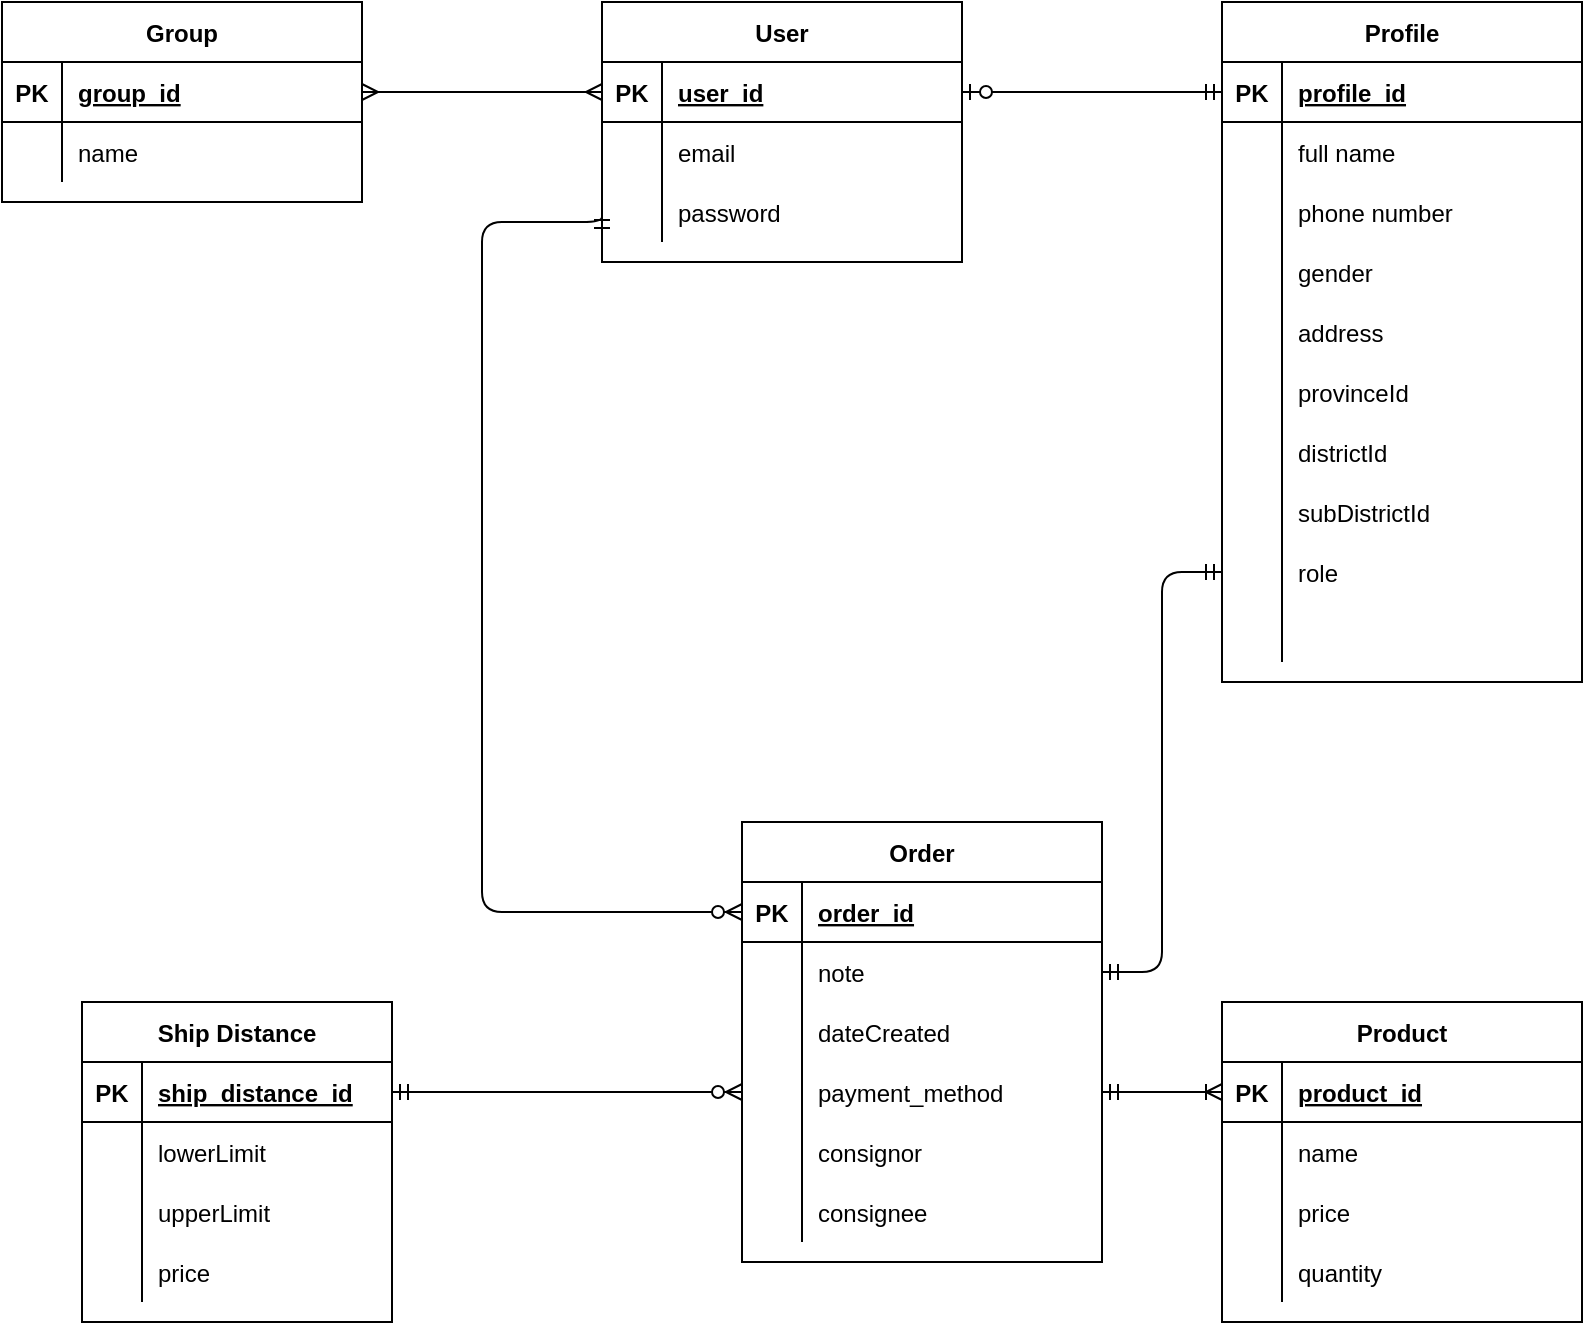 <mxfile>
    <diagram id="7l2cbzdyTOywMcM0QR9X" name="Page-1">
        <mxGraphModel dx="940" dy="1688" grid="1" gridSize="10" guides="1" tooltips="1" connect="1" arrows="1" fold="1" page="1" pageScale="1" pageWidth="850" pageHeight="1100" math="0" shadow="0">
            <root>
                <mxCell id="0"/>
                <mxCell id="1" parent="0"/>
                <mxCell id="J8USRTI2Wq8IftYAg_nt-1" value="User" style="shape=table;startSize=30;container=1;collapsible=1;childLayout=tableLayout;fixedRows=1;rowLines=0;fontStyle=1;align=center;resizeLast=1;" parent="1" vertex="1">
                    <mxGeometry x="350" y="-70" width="180" height="130" as="geometry"/>
                </mxCell>
                <mxCell id="J8USRTI2Wq8IftYAg_nt-2" value="" style="shape=partialRectangle;collapsible=0;dropTarget=0;pointerEvents=0;fillColor=none;top=0;left=0;bottom=1;right=0;points=[[0,0.5],[1,0.5]];portConstraint=eastwest;" parent="J8USRTI2Wq8IftYAg_nt-1" vertex="1">
                    <mxGeometry y="30" width="180" height="30" as="geometry"/>
                </mxCell>
                <mxCell id="J8USRTI2Wq8IftYAg_nt-3" value="PK" style="shape=partialRectangle;connectable=0;fillColor=none;top=0;left=0;bottom=0;right=0;fontStyle=1;overflow=hidden;" parent="J8USRTI2Wq8IftYAg_nt-2" vertex="1">
                    <mxGeometry width="30" height="30" as="geometry"/>
                </mxCell>
                <mxCell id="J8USRTI2Wq8IftYAg_nt-4" value="user_id" style="shape=partialRectangle;connectable=0;fillColor=none;top=0;left=0;bottom=0;right=0;align=left;spacingLeft=6;fontStyle=5;overflow=hidden;" parent="J8USRTI2Wq8IftYAg_nt-2" vertex="1">
                    <mxGeometry x="30" width="150" height="30" as="geometry"/>
                </mxCell>
                <mxCell id="J8USRTI2Wq8IftYAg_nt-5" value="" style="shape=partialRectangle;collapsible=0;dropTarget=0;pointerEvents=0;fillColor=none;top=0;left=0;bottom=0;right=0;points=[[0,0.5],[1,0.5]];portConstraint=eastwest;" parent="J8USRTI2Wq8IftYAg_nt-1" vertex="1">
                    <mxGeometry y="60" width="180" height="30" as="geometry"/>
                </mxCell>
                <mxCell id="J8USRTI2Wq8IftYAg_nt-6" value="" style="shape=partialRectangle;connectable=0;fillColor=none;top=0;left=0;bottom=0;right=0;editable=1;overflow=hidden;" parent="J8USRTI2Wq8IftYAg_nt-5" vertex="1">
                    <mxGeometry width="30" height="30" as="geometry"/>
                </mxCell>
                <mxCell id="J8USRTI2Wq8IftYAg_nt-7" value="email" style="shape=partialRectangle;connectable=0;fillColor=none;top=0;left=0;bottom=0;right=0;align=left;spacingLeft=6;overflow=hidden;" parent="J8USRTI2Wq8IftYAg_nt-5" vertex="1">
                    <mxGeometry x="30" width="150" height="30" as="geometry"/>
                </mxCell>
                <mxCell id="J8USRTI2Wq8IftYAg_nt-8" value="" style="shape=partialRectangle;collapsible=0;dropTarget=0;pointerEvents=0;fillColor=none;top=0;left=0;bottom=0;right=0;points=[[0,0.5],[1,0.5]];portConstraint=eastwest;" parent="J8USRTI2Wq8IftYAg_nt-1" vertex="1">
                    <mxGeometry y="90" width="180" height="30" as="geometry"/>
                </mxCell>
                <mxCell id="J8USRTI2Wq8IftYAg_nt-9" value="" style="shape=partialRectangle;connectable=0;fillColor=none;top=0;left=0;bottom=0;right=0;editable=1;overflow=hidden;" parent="J8USRTI2Wq8IftYAg_nt-8" vertex="1">
                    <mxGeometry width="30" height="30" as="geometry"/>
                </mxCell>
                <mxCell id="J8USRTI2Wq8IftYAg_nt-10" value="password" style="shape=partialRectangle;connectable=0;fillColor=none;top=0;left=0;bottom=0;right=0;align=left;spacingLeft=6;overflow=hidden;" parent="J8USRTI2Wq8IftYAg_nt-8" vertex="1">
                    <mxGeometry x="30" width="150" height="30" as="geometry"/>
                </mxCell>
                <mxCell id="J8USRTI2Wq8IftYAg_nt-14" value="Profile" style="shape=table;startSize=30;container=1;collapsible=1;childLayout=tableLayout;fixedRows=1;rowLines=0;fontStyle=1;align=center;resizeLast=1;" parent="1" vertex="1">
                    <mxGeometry x="660" y="-70" width="180" height="340" as="geometry"/>
                </mxCell>
                <mxCell id="J8USRTI2Wq8IftYAg_nt-15" value="" style="shape=partialRectangle;collapsible=0;dropTarget=0;pointerEvents=0;fillColor=none;top=0;left=0;bottom=1;right=0;points=[[0,0.5],[1,0.5]];portConstraint=eastwest;" parent="J8USRTI2Wq8IftYAg_nt-14" vertex="1">
                    <mxGeometry y="30" width="180" height="30" as="geometry"/>
                </mxCell>
                <mxCell id="J8USRTI2Wq8IftYAg_nt-16" value="PK" style="shape=partialRectangle;connectable=0;fillColor=none;top=0;left=0;bottom=0;right=0;fontStyle=1;overflow=hidden;" parent="J8USRTI2Wq8IftYAg_nt-15" vertex="1">
                    <mxGeometry width="30" height="30" as="geometry"/>
                </mxCell>
                <mxCell id="J8USRTI2Wq8IftYAg_nt-17" value="profile_id" style="shape=partialRectangle;connectable=0;fillColor=none;top=0;left=0;bottom=0;right=0;align=left;spacingLeft=6;fontStyle=5;overflow=hidden;" parent="J8USRTI2Wq8IftYAg_nt-15" vertex="1">
                    <mxGeometry x="30" width="150" height="30" as="geometry"/>
                </mxCell>
                <mxCell id="J8USRTI2Wq8IftYAg_nt-21" value="" style="shape=partialRectangle;collapsible=0;dropTarget=0;pointerEvents=0;fillColor=none;top=0;left=0;bottom=0;right=0;points=[[0,0.5],[1,0.5]];portConstraint=eastwest;" parent="J8USRTI2Wq8IftYAg_nt-14" vertex="1">
                    <mxGeometry y="60" width="180" height="30" as="geometry"/>
                </mxCell>
                <mxCell id="J8USRTI2Wq8IftYAg_nt-22" value="" style="shape=partialRectangle;connectable=0;fillColor=none;top=0;left=0;bottom=0;right=0;editable=1;overflow=hidden;" parent="J8USRTI2Wq8IftYAg_nt-21" vertex="1">
                    <mxGeometry width="30" height="30" as="geometry"/>
                </mxCell>
                <mxCell id="J8USRTI2Wq8IftYAg_nt-23" value="full name" style="shape=partialRectangle;connectable=0;fillColor=none;top=0;left=0;bottom=0;right=0;align=left;spacingLeft=6;overflow=hidden;" parent="J8USRTI2Wq8IftYAg_nt-21" vertex="1">
                    <mxGeometry x="30" width="150" height="30" as="geometry"/>
                </mxCell>
                <mxCell id="J8USRTI2Wq8IftYAg_nt-24" value="" style="shape=partialRectangle;collapsible=0;dropTarget=0;pointerEvents=0;fillColor=none;top=0;left=0;bottom=0;right=0;points=[[0,0.5],[1,0.5]];portConstraint=eastwest;" parent="J8USRTI2Wq8IftYAg_nt-14" vertex="1">
                    <mxGeometry y="90" width="180" height="30" as="geometry"/>
                </mxCell>
                <mxCell id="J8USRTI2Wq8IftYAg_nt-25" value="" style="shape=partialRectangle;connectable=0;fillColor=none;top=0;left=0;bottom=0;right=0;editable=1;overflow=hidden;" parent="J8USRTI2Wq8IftYAg_nt-24" vertex="1">
                    <mxGeometry width="30" height="30" as="geometry"/>
                </mxCell>
                <mxCell id="J8USRTI2Wq8IftYAg_nt-26" value="phone number" style="shape=partialRectangle;connectable=0;fillColor=none;top=0;left=0;bottom=0;right=0;align=left;spacingLeft=6;overflow=hidden;" parent="J8USRTI2Wq8IftYAg_nt-24" vertex="1">
                    <mxGeometry x="30" width="150" height="30" as="geometry"/>
                </mxCell>
                <mxCell id="2" style="shape=partialRectangle;collapsible=0;dropTarget=0;pointerEvents=0;fillColor=none;top=0;left=0;bottom=0;right=0;points=[[0,0.5],[1,0.5]];portConstraint=eastwest;" parent="J8USRTI2Wq8IftYAg_nt-14" vertex="1">
                    <mxGeometry y="120" width="180" height="30" as="geometry"/>
                </mxCell>
                <mxCell id="3" style="shape=partialRectangle;connectable=0;fillColor=none;top=0;left=0;bottom=0;right=0;editable=1;overflow=hidden;" parent="2" vertex="1">
                    <mxGeometry width="30" height="30" as="geometry"/>
                </mxCell>
                <mxCell id="4" value="gender" style="shape=partialRectangle;connectable=0;fillColor=none;top=0;left=0;bottom=0;right=0;align=left;spacingLeft=6;overflow=hidden;" parent="2" vertex="1">
                    <mxGeometry x="30" width="150" height="30" as="geometry"/>
                </mxCell>
                <mxCell id="5" style="shape=partialRectangle;collapsible=0;dropTarget=0;pointerEvents=0;fillColor=none;top=0;left=0;bottom=0;right=0;points=[[0,0.5],[1,0.5]];portConstraint=eastwest;" parent="J8USRTI2Wq8IftYAg_nt-14" vertex="1">
                    <mxGeometry y="150" width="180" height="30" as="geometry"/>
                </mxCell>
                <mxCell id="6" style="shape=partialRectangle;connectable=0;fillColor=none;top=0;left=0;bottom=0;right=0;editable=1;overflow=hidden;" parent="5" vertex="1">
                    <mxGeometry width="30" height="30" as="geometry"/>
                </mxCell>
                <mxCell id="7" value="address" style="shape=partialRectangle;connectable=0;fillColor=none;top=0;left=0;bottom=0;right=0;align=left;spacingLeft=6;overflow=hidden;" parent="5" vertex="1">
                    <mxGeometry x="30" width="150" height="30" as="geometry"/>
                </mxCell>
                <mxCell id="8" style="shape=partialRectangle;collapsible=0;dropTarget=0;pointerEvents=0;fillColor=none;top=0;left=0;bottom=0;right=0;points=[[0,0.5],[1,0.5]];portConstraint=eastwest;" parent="J8USRTI2Wq8IftYAg_nt-14" vertex="1">
                    <mxGeometry y="180" width="180" height="30" as="geometry"/>
                </mxCell>
                <mxCell id="9" style="shape=partialRectangle;connectable=0;fillColor=none;top=0;left=0;bottom=0;right=0;editable=1;overflow=hidden;" parent="8" vertex="1">
                    <mxGeometry width="30" height="30" as="geometry"/>
                </mxCell>
                <mxCell id="10" value="provinceId" style="shape=partialRectangle;connectable=0;fillColor=none;top=0;left=0;bottom=0;right=0;align=left;spacingLeft=6;overflow=hidden;" parent="8" vertex="1">
                    <mxGeometry x="30" width="150" height="30" as="geometry"/>
                </mxCell>
                <mxCell id="11" style="shape=partialRectangle;collapsible=0;dropTarget=0;pointerEvents=0;fillColor=none;top=0;left=0;bottom=0;right=0;points=[[0,0.5],[1,0.5]];portConstraint=eastwest;" parent="J8USRTI2Wq8IftYAg_nt-14" vertex="1">
                    <mxGeometry y="210" width="180" height="30" as="geometry"/>
                </mxCell>
                <mxCell id="12" style="shape=partialRectangle;connectable=0;fillColor=none;top=0;left=0;bottom=0;right=0;editable=1;overflow=hidden;" parent="11" vertex="1">
                    <mxGeometry width="30" height="30" as="geometry"/>
                </mxCell>
                <mxCell id="13" value="districtId" style="shape=partialRectangle;connectable=0;fillColor=none;top=0;left=0;bottom=0;right=0;align=left;spacingLeft=6;overflow=hidden;" parent="11" vertex="1">
                    <mxGeometry x="30" width="150" height="30" as="geometry"/>
                </mxCell>
                <mxCell id="14" style="shape=partialRectangle;collapsible=0;dropTarget=0;pointerEvents=0;fillColor=none;top=0;left=0;bottom=0;right=0;points=[[0,0.5],[1,0.5]];portConstraint=eastwest;" parent="J8USRTI2Wq8IftYAg_nt-14" vertex="1">
                    <mxGeometry y="240" width="180" height="30" as="geometry"/>
                </mxCell>
                <mxCell id="15" style="shape=partialRectangle;connectable=0;fillColor=none;top=0;left=0;bottom=0;right=0;editable=1;overflow=hidden;" parent="14" vertex="1">
                    <mxGeometry width="30" height="30" as="geometry"/>
                </mxCell>
                <mxCell id="16" value="subDistrictId" style="shape=partialRectangle;connectable=0;fillColor=none;top=0;left=0;bottom=0;right=0;align=left;spacingLeft=6;overflow=hidden;" parent="14" vertex="1">
                    <mxGeometry x="30" width="150" height="30" as="geometry"/>
                </mxCell>
                <mxCell id="30" style="shape=partialRectangle;collapsible=0;dropTarget=0;pointerEvents=0;fillColor=none;top=0;left=0;bottom=0;right=0;points=[[0,0.5],[1,0.5]];portConstraint=eastwest;" parent="J8USRTI2Wq8IftYAg_nt-14" vertex="1">
                    <mxGeometry y="270" width="180" height="30" as="geometry"/>
                </mxCell>
                <mxCell id="31" style="shape=partialRectangle;connectable=0;fillColor=none;top=0;left=0;bottom=0;right=0;editable=1;overflow=hidden;" parent="30" vertex="1">
                    <mxGeometry width="30" height="30" as="geometry"/>
                </mxCell>
                <mxCell id="32" value="role" style="shape=partialRectangle;connectable=0;fillColor=none;top=0;left=0;bottom=0;right=0;align=left;spacingLeft=6;overflow=hidden;" parent="30" vertex="1">
                    <mxGeometry x="30" width="150" height="30" as="geometry"/>
                </mxCell>
                <mxCell id="44" style="shape=partialRectangle;collapsible=0;dropTarget=0;pointerEvents=0;fillColor=none;top=0;left=0;bottom=0;right=0;points=[[0,0.5],[1,0.5]];portConstraint=eastwest;" vertex="1" parent="J8USRTI2Wq8IftYAg_nt-14">
                    <mxGeometry y="300" width="180" height="30" as="geometry"/>
                </mxCell>
                <mxCell id="45" style="shape=partialRectangle;connectable=0;fillColor=none;top=0;left=0;bottom=0;right=0;editable=1;overflow=hidden;" vertex="1" parent="44">
                    <mxGeometry width="30" height="30" as="geometry"/>
                </mxCell>
                <mxCell id="46" style="shape=partialRectangle;connectable=0;fillColor=none;top=0;left=0;bottom=0;right=0;align=left;spacingLeft=6;overflow=hidden;" vertex="1" parent="44">
                    <mxGeometry x="30" width="150" height="30" as="geometry"/>
                </mxCell>
                <mxCell id="J8USRTI2Wq8IftYAg_nt-31" value="Group" style="shape=table;startSize=30;container=1;collapsible=1;childLayout=tableLayout;fixedRows=1;rowLines=0;fontStyle=1;align=center;resizeLast=1;" parent="1" vertex="1">
                    <mxGeometry x="50" y="-70" width="180" height="100" as="geometry"/>
                </mxCell>
                <mxCell id="J8USRTI2Wq8IftYAg_nt-32" value="" style="shape=partialRectangle;collapsible=0;dropTarget=0;pointerEvents=0;fillColor=none;top=0;left=0;bottom=1;right=0;points=[[0,0.5],[1,0.5]];portConstraint=eastwest;" parent="J8USRTI2Wq8IftYAg_nt-31" vertex="1">
                    <mxGeometry y="30" width="180" height="30" as="geometry"/>
                </mxCell>
                <mxCell id="J8USRTI2Wq8IftYAg_nt-33" value="PK" style="shape=partialRectangle;connectable=0;fillColor=none;top=0;left=0;bottom=0;right=0;fontStyle=1;overflow=hidden;" parent="J8USRTI2Wq8IftYAg_nt-32" vertex="1">
                    <mxGeometry width="30" height="30" as="geometry"/>
                </mxCell>
                <mxCell id="J8USRTI2Wq8IftYAg_nt-34" value="group_id" style="shape=partialRectangle;connectable=0;fillColor=none;top=0;left=0;bottom=0;right=0;align=left;spacingLeft=6;fontStyle=5;overflow=hidden;" parent="J8USRTI2Wq8IftYAg_nt-32" vertex="1">
                    <mxGeometry x="30" width="150" height="30" as="geometry"/>
                </mxCell>
                <mxCell id="J8USRTI2Wq8IftYAg_nt-35" value="" style="shape=partialRectangle;collapsible=0;dropTarget=0;pointerEvents=0;fillColor=none;top=0;left=0;bottom=0;right=0;points=[[0,0.5],[1,0.5]];portConstraint=eastwest;" parent="J8USRTI2Wq8IftYAg_nt-31" vertex="1">
                    <mxGeometry y="60" width="180" height="30" as="geometry"/>
                </mxCell>
                <mxCell id="J8USRTI2Wq8IftYAg_nt-36" value="" style="shape=partialRectangle;connectable=0;fillColor=none;top=0;left=0;bottom=0;right=0;editable=1;overflow=hidden;" parent="J8USRTI2Wq8IftYAg_nt-35" vertex="1">
                    <mxGeometry width="30" height="30" as="geometry"/>
                </mxCell>
                <mxCell id="J8USRTI2Wq8IftYAg_nt-37" value="name" style="shape=partialRectangle;connectable=0;fillColor=none;top=0;left=0;bottom=0;right=0;align=left;spacingLeft=6;overflow=hidden;" parent="J8USRTI2Wq8IftYAg_nt-35" vertex="1">
                    <mxGeometry x="30" width="150" height="30" as="geometry"/>
                </mxCell>
                <mxCell id="J8USRTI2Wq8IftYAg_nt-44" value="" style="edgeStyle=orthogonalEdgeStyle;fontSize=12;html=1;endArrow=ERmany;startArrow=ERmany;entryX=1;entryY=0.5;entryDx=0;entryDy=0;" parent="1" source="J8USRTI2Wq8IftYAg_nt-2" target="J8USRTI2Wq8IftYAg_nt-32" edge="1">
                    <mxGeometry width="100" height="100" relative="1" as="geometry">
                        <mxPoint x="360" y="450" as="sourcePoint"/>
                        <mxPoint x="460" y="350" as="targetPoint"/>
                    </mxGeometry>
                </mxCell>
                <mxCell id="J8USRTI2Wq8IftYAg_nt-45" value="Order" style="shape=table;startSize=30;container=1;collapsible=1;childLayout=tableLayout;fixedRows=1;rowLines=0;fontStyle=1;align=center;resizeLast=1;" parent="1" vertex="1">
                    <mxGeometry x="420" y="340" width="180" height="220" as="geometry"/>
                </mxCell>
                <mxCell id="J8USRTI2Wq8IftYAg_nt-46" value="" style="shape=partialRectangle;collapsible=0;dropTarget=0;pointerEvents=0;fillColor=none;top=0;left=0;bottom=1;right=0;points=[[0,0.5],[1,0.5]];portConstraint=eastwest;" parent="J8USRTI2Wq8IftYAg_nt-45" vertex="1">
                    <mxGeometry y="30" width="180" height="30" as="geometry"/>
                </mxCell>
                <mxCell id="J8USRTI2Wq8IftYAg_nt-47" value="PK" style="shape=partialRectangle;connectable=0;fillColor=none;top=0;left=0;bottom=0;right=0;fontStyle=1;overflow=hidden;" parent="J8USRTI2Wq8IftYAg_nt-46" vertex="1">
                    <mxGeometry width="30" height="30" as="geometry"/>
                </mxCell>
                <mxCell id="J8USRTI2Wq8IftYAg_nt-48" value="order_id" style="shape=partialRectangle;connectable=0;fillColor=none;top=0;left=0;bottom=0;right=0;align=left;spacingLeft=6;fontStyle=5;overflow=hidden;" parent="J8USRTI2Wq8IftYAg_nt-46" vertex="1">
                    <mxGeometry x="30" width="150" height="30" as="geometry"/>
                </mxCell>
                <mxCell id="eeBoeT-1yb_BGTOkNaQ4-5" style="shape=partialRectangle;collapsible=0;dropTarget=0;pointerEvents=0;fillColor=none;top=0;left=0;bottom=0;right=0;points=[[0,0.5],[1,0.5]];portConstraint=eastwest;" parent="J8USRTI2Wq8IftYAg_nt-45" vertex="1">
                    <mxGeometry y="60" width="180" height="30" as="geometry"/>
                </mxCell>
                <mxCell id="eeBoeT-1yb_BGTOkNaQ4-6" style="shape=partialRectangle;connectable=0;fillColor=none;top=0;left=0;bottom=0;right=0;editable=1;overflow=hidden;" parent="eeBoeT-1yb_BGTOkNaQ4-5" vertex="1">
                    <mxGeometry width="30" height="30" as="geometry"/>
                </mxCell>
                <mxCell id="eeBoeT-1yb_BGTOkNaQ4-7" value="note" style="shape=partialRectangle;connectable=0;fillColor=none;top=0;left=0;bottom=0;right=0;align=left;spacingLeft=6;overflow=hidden;" parent="eeBoeT-1yb_BGTOkNaQ4-5" vertex="1">
                    <mxGeometry x="30" width="150" height="30" as="geometry"/>
                </mxCell>
                <mxCell id="J8USRTI2Wq8IftYAg_nt-109" style="shape=partialRectangle;collapsible=0;dropTarget=0;pointerEvents=0;fillColor=none;top=0;left=0;bottom=0;right=0;points=[[0,0.5],[1,0.5]];portConstraint=eastwest;" parent="J8USRTI2Wq8IftYAg_nt-45" vertex="1">
                    <mxGeometry y="90" width="180" height="30" as="geometry"/>
                </mxCell>
                <mxCell id="J8USRTI2Wq8IftYAg_nt-110" style="shape=partialRectangle;connectable=0;fillColor=none;top=0;left=0;bottom=0;right=0;editable=1;overflow=hidden;" parent="J8USRTI2Wq8IftYAg_nt-109" vertex="1">
                    <mxGeometry width="30" height="30" as="geometry"/>
                </mxCell>
                <mxCell id="J8USRTI2Wq8IftYAg_nt-111" value="dateCreated" style="shape=partialRectangle;connectable=0;fillColor=none;top=0;left=0;bottom=0;right=0;align=left;spacingLeft=6;overflow=hidden;" parent="J8USRTI2Wq8IftYAg_nt-109" vertex="1">
                    <mxGeometry x="30" width="150" height="30" as="geometry"/>
                </mxCell>
                <mxCell id="eeBoeT-1yb_BGTOkNaQ4-37" style="shape=partialRectangle;collapsible=0;dropTarget=0;pointerEvents=0;fillColor=none;top=0;left=0;bottom=0;right=0;points=[[0,0.5],[1,0.5]];portConstraint=eastwest;" parent="J8USRTI2Wq8IftYAg_nt-45" vertex="1">
                    <mxGeometry y="120" width="180" height="30" as="geometry"/>
                </mxCell>
                <mxCell id="eeBoeT-1yb_BGTOkNaQ4-38" style="shape=partialRectangle;connectable=0;fillColor=none;top=0;left=0;bottom=0;right=0;editable=1;overflow=hidden;" parent="eeBoeT-1yb_BGTOkNaQ4-37" vertex="1">
                    <mxGeometry width="30" height="30" as="geometry"/>
                </mxCell>
                <mxCell id="eeBoeT-1yb_BGTOkNaQ4-39" value="payment_method" style="shape=partialRectangle;connectable=0;fillColor=none;top=0;left=0;bottom=0;right=0;align=left;spacingLeft=6;overflow=hidden;" parent="eeBoeT-1yb_BGTOkNaQ4-37" vertex="1">
                    <mxGeometry x="30" width="150" height="30" as="geometry"/>
                </mxCell>
                <mxCell id="17" style="shape=partialRectangle;collapsible=0;dropTarget=0;pointerEvents=0;fillColor=none;top=0;left=0;bottom=0;right=0;points=[[0,0.5],[1,0.5]];portConstraint=eastwest;" parent="J8USRTI2Wq8IftYAg_nt-45" vertex="1">
                    <mxGeometry y="150" width="180" height="30" as="geometry"/>
                </mxCell>
                <mxCell id="18" style="shape=partialRectangle;connectable=0;fillColor=none;top=0;left=0;bottom=0;right=0;editable=1;overflow=hidden;" parent="17" vertex="1">
                    <mxGeometry width="30" height="30" as="geometry"/>
                </mxCell>
                <mxCell id="19" value="consignor" style="shape=partialRectangle;connectable=0;fillColor=none;top=0;left=0;bottom=0;right=0;align=left;spacingLeft=6;overflow=hidden;" parent="17" vertex="1">
                    <mxGeometry x="30" width="150" height="30" as="geometry"/>
                </mxCell>
                <mxCell id="20" style="shape=partialRectangle;collapsible=0;dropTarget=0;pointerEvents=0;fillColor=none;top=0;left=0;bottom=0;right=0;points=[[0,0.5],[1,0.5]];portConstraint=eastwest;" parent="J8USRTI2Wq8IftYAg_nt-45" vertex="1">
                    <mxGeometry y="180" width="180" height="30" as="geometry"/>
                </mxCell>
                <mxCell id="21" style="shape=partialRectangle;connectable=0;fillColor=none;top=0;left=0;bottom=0;right=0;editable=1;overflow=hidden;" parent="20" vertex="1">
                    <mxGeometry width="30" height="30" as="geometry"/>
                </mxCell>
                <mxCell id="22" value="consignee" style="shape=partialRectangle;connectable=0;fillColor=none;top=0;left=0;bottom=0;right=0;align=left;spacingLeft=6;overflow=hidden;" parent="20" vertex="1">
                    <mxGeometry x="30" width="150" height="30" as="geometry"/>
                </mxCell>
                <mxCell id="J8USRTI2Wq8IftYAg_nt-72" value="" style="edgeStyle=entityRelationEdgeStyle;fontSize=12;html=1;endArrow=ERzeroToOne;startArrow=ERmandOne;entryX=1;entryY=0.5;entryDx=0;entryDy=0;exitX=0;exitY=0.5;exitDx=0;exitDy=0;" parent="1" source="J8USRTI2Wq8IftYAg_nt-15" target="J8USRTI2Wq8IftYAg_nt-2" edge="1">
                    <mxGeometry width="100" height="100" relative="1" as="geometry">
                        <mxPoint x="310" y="450" as="sourcePoint"/>
                        <mxPoint x="410" y="350" as="targetPoint"/>
                    </mxGeometry>
                </mxCell>
                <mxCell id="J8USRTI2Wq8IftYAg_nt-112" value="Ship Distance" style="shape=table;startSize=30;container=1;collapsible=1;childLayout=tableLayout;fixedRows=1;rowLines=0;fontStyle=1;align=center;resizeLast=1;" parent="1" vertex="1">
                    <mxGeometry x="90" y="430" width="155" height="160" as="geometry"/>
                </mxCell>
                <mxCell id="J8USRTI2Wq8IftYAg_nt-113" value="" style="shape=partialRectangle;collapsible=0;dropTarget=0;pointerEvents=0;fillColor=none;top=0;left=0;bottom=1;right=0;points=[[0,0.5],[1,0.5]];portConstraint=eastwest;" parent="J8USRTI2Wq8IftYAg_nt-112" vertex="1">
                    <mxGeometry y="30" width="155" height="30" as="geometry"/>
                </mxCell>
                <mxCell id="J8USRTI2Wq8IftYAg_nt-114" value="PK" style="shape=partialRectangle;connectable=0;fillColor=none;top=0;left=0;bottom=0;right=0;fontStyle=1;overflow=hidden;" parent="J8USRTI2Wq8IftYAg_nt-113" vertex="1">
                    <mxGeometry width="30" height="30" as="geometry"/>
                </mxCell>
                <mxCell id="J8USRTI2Wq8IftYAg_nt-115" value="ship_distance_id" style="shape=partialRectangle;connectable=0;fillColor=none;top=0;left=0;bottom=0;right=0;align=left;spacingLeft=6;fontStyle=5;overflow=hidden;" parent="J8USRTI2Wq8IftYAg_nt-113" vertex="1">
                    <mxGeometry x="30" width="125" height="30" as="geometry"/>
                </mxCell>
                <mxCell id="J8USRTI2Wq8IftYAg_nt-116" value="" style="shape=partialRectangle;collapsible=0;dropTarget=0;pointerEvents=0;fillColor=none;top=0;left=0;bottom=0;right=0;points=[[0,0.5],[1,0.5]];portConstraint=eastwest;" parent="J8USRTI2Wq8IftYAg_nt-112" vertex="1">
                    <mxGeometry y="60" width="155" height="30" as="geometry"/>
                </mxCell>
                <mxCell id="J8USRTI2Wq8IftYAg_nt-117" value="" style="shape=partialRectangle;connectable=0;fillColor=none;top=0;left=0;bottom=0;right=0;editable=1;overflow=hidden;" parent="J8USRTI2Wq8IftYAg_nt-116" vertex="1">
                    <mxGeometry width="30" height="30" as="geometry"/>
                </mxCell>
                <mxCell id="J8USRTI2Wq8IftYAg_nt-118" value="lowerLimit" style="shape=partialRectangle;connectable=0;fillColor=none;top=0;left=0;bottom=0;right=0;align=left;spacingLeft=6;overflow=hidden;" parent="J8USRTI2Wq8IftYAg_nt-116" vertex="1">
                    <mxGeometry x="30" width="125" height="30" as="geometry"/>
                </mxCell>
                <mxCell id="J8USRTI2Wq8IftYAg_nt-119" value="" style="shape=partialRectangle;collapsible=0;dropTarget=0;pointerEvents=0;fillColor=none;top=0;left=0;bottom=0;right=0;points=[[0,0.5],[1,0.5]];portConstraint=eastwest;" parent="J8USRTI2Wq8IftYAg_nt-112" vertex="1">
                    <mxGeometry y="90" width="155" height="30" as="geometry"/>
                </mxCell>
                <mxCell id="J8USRTI2Wq8IftYAg_nt-120" value="" style="shape=partialRectangle;connectable=0;fillColor=none;top=0;left=0;bottom=0;right=0;editable=1;overflow=hidden;" parent="J8USRTI2Wq8IftYAg_nt-119" vertex="1">
                    <mxGeometry width="30" height="30" as="geometry"/>
                </mxCell>
                <mxCell id="J8USRTI2Wq8IftYAg_nt-121" value="upperLimit" style="shape=partialRectangle;connectable=0;fillColor=none;top=0;left=0;bottom=0;right=0;align=left;spacingLeft=6;overflow=hidden;" parent="J8USRTI2Wq8IftYAg_nt-119" vertex="1">
                    <mxGeometry x="30" width="125" height="30" as="geometry"/>
                </mxCell>
                <mxCell id="23" style="shape=partialRectangle;collapsible=0;dropTarget=0;pointerEvents=0;fillColor=none;top=0;left=0;bottom=0;right=0;points=[[0,0.5],[1,0.5]];portConstraint=eastwest;" parent="J8USRTI2Wq8IftYAg_nt-112" vertex="1">
                    <mxGeometry y="120" width="155" height="30" as="geometry"/>
                </mxCell>
                <mxCell id="24" style="shape=partialRectangle;connectable=0;fillColor=none;top=0;left=0;bottom=0;right=0;editable=1;overflow=hidden;" parent="23" vertex="1">
                    <mxGeometry width="30" height="30" as="geometry"/>
                </mxCell>
                <mxCell id="25" value="price" style="shape=partialRectangle;connectable=0;fillColor=none;top=0;left=0;bottom=0;right=0;align=left;spacingLeft=6;overflow=hidden;" parent="23" vertex="1">
                    <mxGeometry x="30" width="125" height="30" as="geometry"/>
                </mxCell>
                <mxCell id="eeBoeT-1yb_BGTOkNaQ4-4" value="" style="edgeStyle=orthogonalEdgeStyle;fontSize=12;html=1;endArrow=ERzeroToMany;startArrow=ERmandOne;exitX=1;exitY=0.5;exitDx=0;exitDy=0;" parent="1" source="J8USRTI2Wq8IftYAg_nt-113" target="eeBoeT-1yb_BGTOkNaQ4-37" edge="1">
                    <mxGeometry width="100" height="100" relative="1" as="geometry">
                        <mxPoint x="270" y="475" as="sourcePoint"/>
                        <mxPoint x="310" y="365" as="targetPoint"/>
                    </mxGeometry>
                </mxCell>
                <mxCell id="eeBoeT-1yb_BGTOkNaQ4-24" value="Product" style="shape=table;startSize=30;container=1;collapsible=1;childLayout=tableLayout;fixedRows=1;rowLines=0;fontStyle=1;align=center;resizeLast=1;" parent="1" vertex="1">
                    <mxGeometry x="660" y="430" width="180" height="160" as="geometry"/>
                </mxCell>
                <mxCell id="eeBoeT-1yb_BGTOkNaQ4-25" value="" style="shape=partialRectangle;collapsible=0;dropTarget=0;pointerEvents=0;fillColor=none;top=0;left=0;bottom=1;right=0;points=[[0,0.5],[1,0.5]];portConstraint=eastwest;" parent="eeBoeT-1yb_BGTOkNaQ4-24" vertex="1">
                    <mxGeometry y="30" width="180" height="30" as="geometry"/>
                </mxCell>
                <mxCell id="eeBoeT-1yb_BGTOkNaQ4-26" value="PK" style="shape=partialRectangle;connectable=0;fillColor=none;top=0;left=0;bottom=0;right=0;fontStyle=1;overflow=hidden;" parent="eeBoeT-1yb_BGTOkNaQ4-25" vertex="1">
                    <mxGeometry width="30" height="30" as="geometry"/>
                </mxCell>
                <mxCell id="eeBoeT-1yb_BGTOkNaQ4-27" value="product_id" style="shape=partialRectangle;connectable=0;fillColor=none;top=0;left=0;bottom=0;right=0;align=left;spacingLeft=6;fontStyle=5;overflow=hidden;" parent="eeBoeT-1yb_BGTOkNaQ4-25" vertex="1">
                    <mxGeometry x="30" width="150" height="30" as="geometry"/>
                </mxCell>
                <mxCell id="eeBoeT-1yb_BGTOkNaQ4-28" value="" style="shape=partialRectangle;collapsible=0;dropTarget=0;pointerEvents=0;fillColor=none;top=0;left=0;bottom=0;right=0;points=[[0,0.5],[1,0.5]];portConstraint=eastwest;" parent="eeBoeT-1yb_BGTOkNaQ4-24" vertex="1">
                    <mxGeometry y="60" width="180" height="30" as="geometry"/>
                </mxCell>
                <mxCell id="eeBoeT-1yb_BGTOkNaQ4-29" value="" style="shape=partialRectangle;connectable=0;fillColor=none;top=0;left=0;bottom=0;right=0;editable=1;overflow=hidden;" parent="eeBoeT-1yb_BGTOkNaQ4-28" vertex="1">
                    <mxGeometry width="30" height="30" as="geometry"/>
                </mxCell>
                <mxCell id="eeBoeT-1yb_BGTOkNaQ4-30" value="name" style="shape=partialRectangle;connectable=0;fillColor=none;top=0;left=0;bottom=0;right=0;align=left;spacingLeft=6;overflow=hidden;" parent="eeBoeT-1yb_BGTOkNaQ4-28" vertex="1">
                    <mxGeometry x="30" width="150" height="30" as="geometry"/>
                </mxCell>
                <mxCell id="eeBoeT-1yb_BGTOkNaQ4-31" value="" style="shape=partialRectangle;collapsible=0;dropTarget=0;pointerEvents=0;fillColor=none;top=0;left=0;bottom=0;right=0;points=[[0,0.5],[1,0.5]];portConstraint=eastwest;" parent="eeBoeT-1yb_BGTOkNaQ4-24" vertex="1">
                    <mxGeometry y="90" width="180" height="30" as="geometry"/>
                </mxCell>
                <mxCell id="eeBoeT-1yb_BGTOkNaQ4-32" value="" style="shape=partialRectangle;connectable=0;fillColor=none;top=0;left=0;bottom=0;right=0;editable=1;overflow=hidden;" parent="eeBoeT-1yb_BGTOkNaQ4-31" vertex="1">
                    <mxGeometry width="30" height="30" as="geometry"/>
                </mxCell>
                <mxCell id="eeBoeT-1yb_BGTOkNaQ4-33" value="price" style="shape=partialRectangle;connectable=0;fillColor=none;top=0;left=0;bottom=0;right=0;align=left;spacingLeft=6;overflow=hidden;" parent="eeBoeT-1yb_BGTOkNaQ4-31" vertex="1">
                    <mxGeometry x="30" width="150" height="30" as="geometry"/>
                </mxCell>
                <mxCell id="26" style="shape=partialRectangle;collapsible=0;dropTarget=0;pointerEvents=0;fillColor=none;top=0;left=0;bottom=0;right=0;points=[[0,0.5],[1,0.5]];portConstraint=eastwest;" parent="eeBoeT-1yb_BGTOkNaQ4-24" vertex="1">
                    <mxGeometry y="120" width="180" height="30" as="geometry"/>
                </mxCell>
                <mxCell id="27" style="shape=partialRectangle;connectable=0;fillColor=none;top=0;left=0;bottom=0;right=0;editable=1;overflow=hidden;" parent="26" vertex="1">
                    <mxGeometry width="30" height="30" as="geometry"/>
                </mxCell>
                <mxCell id="28" value="quantity" style="shape=partialRectangle;connectable=0;fillColor=none;top=0;left=0;bottom=0;right=0;align=left;spacingLeft=6;overflow=hidden;" parent="26" vertex="1">
                    <mxGeometry x="30" width="150" height="30" as="geometry"/>
                </mxCell>
                <mxCell id="eeBoeT-1yb_BGTOkNaQ4-40" value="" style="edgeStyle=entityRelationEdgeStyle;fontSize=12;html=1;endArrow=ERoneToMany;startArrow=ERmandOne;entryX=0;entryY=0.5;entryDx=0;entryDy=0;" parent="1" source="eeBoeT-1yb_BGTOkNaQ4-37" target="eeBoeT-1yb_BGTOkNaQ4-25" edge="1">
                    <mxGeometry width="100" height="100" relative="1" as="geometry">
                        <mxPoint x="630" y="467" as="sourcePoint"/>
                        <mxPoint x="660" y="467" as="targetPoint"/>
                    </mxGeometry>
                </mxCell>
                <mxCell id="29" value="" style="edgeStyle=orthogonalEdgeStyle;fontSize=12;html=1;endArrow=ERzeroToMany;startArrow=ERmandOne;exitX=0;exitY=0.5;exitDx=0;exitDy=0;entryX=0;entryY=0.5;entryDx=0;entryDy=0;" parent="1" source="J8USRTI2Wq8IftYAg_nt-8" target="J8USRTI2Wq8IftYAg_nt-46" edge="1">
                    <mxGeometry width="100" height="100" relative="1" as="geometry">
                        <mxPoint x="400" y="170" as="sourcePoint"/>
                        <mxPoint x="470" y="390" as="targetPoint"/>
                        <Array as="points">
                            <mxPoint x="350" y="40"/>
                            <mxPoint x="290" y="40"/>
                            <mxPoint x="290" y="385"/>
                        </Array>
                    </mxGeometry>
                </mxCell>
                <mxCell id="33" value="" style="edgeStyle=entityRelationEdgeStyle;fontSize=12;html=1;endArrow=ERmandOne;startArrow=ERmandOne;exitX=1;exitY=0.5;exitDx=0;exitDy=0;" parent="1" source="eeBoeT-1yb_BGTOkNaQ4-5" target="30" edge="1">
                    <mxGeometry width="100" height="100" relative="1" as="geometry">
                        <mxPoint x="370" y="290" as="sourcePoint"/>
                        <mxPoint x="470" y="190" as="targetPoint"/>
                    </mxGeometry>
                </mxCell>
            </root>
        </mxGraphModel>
    </diagram>
</mxfile>
